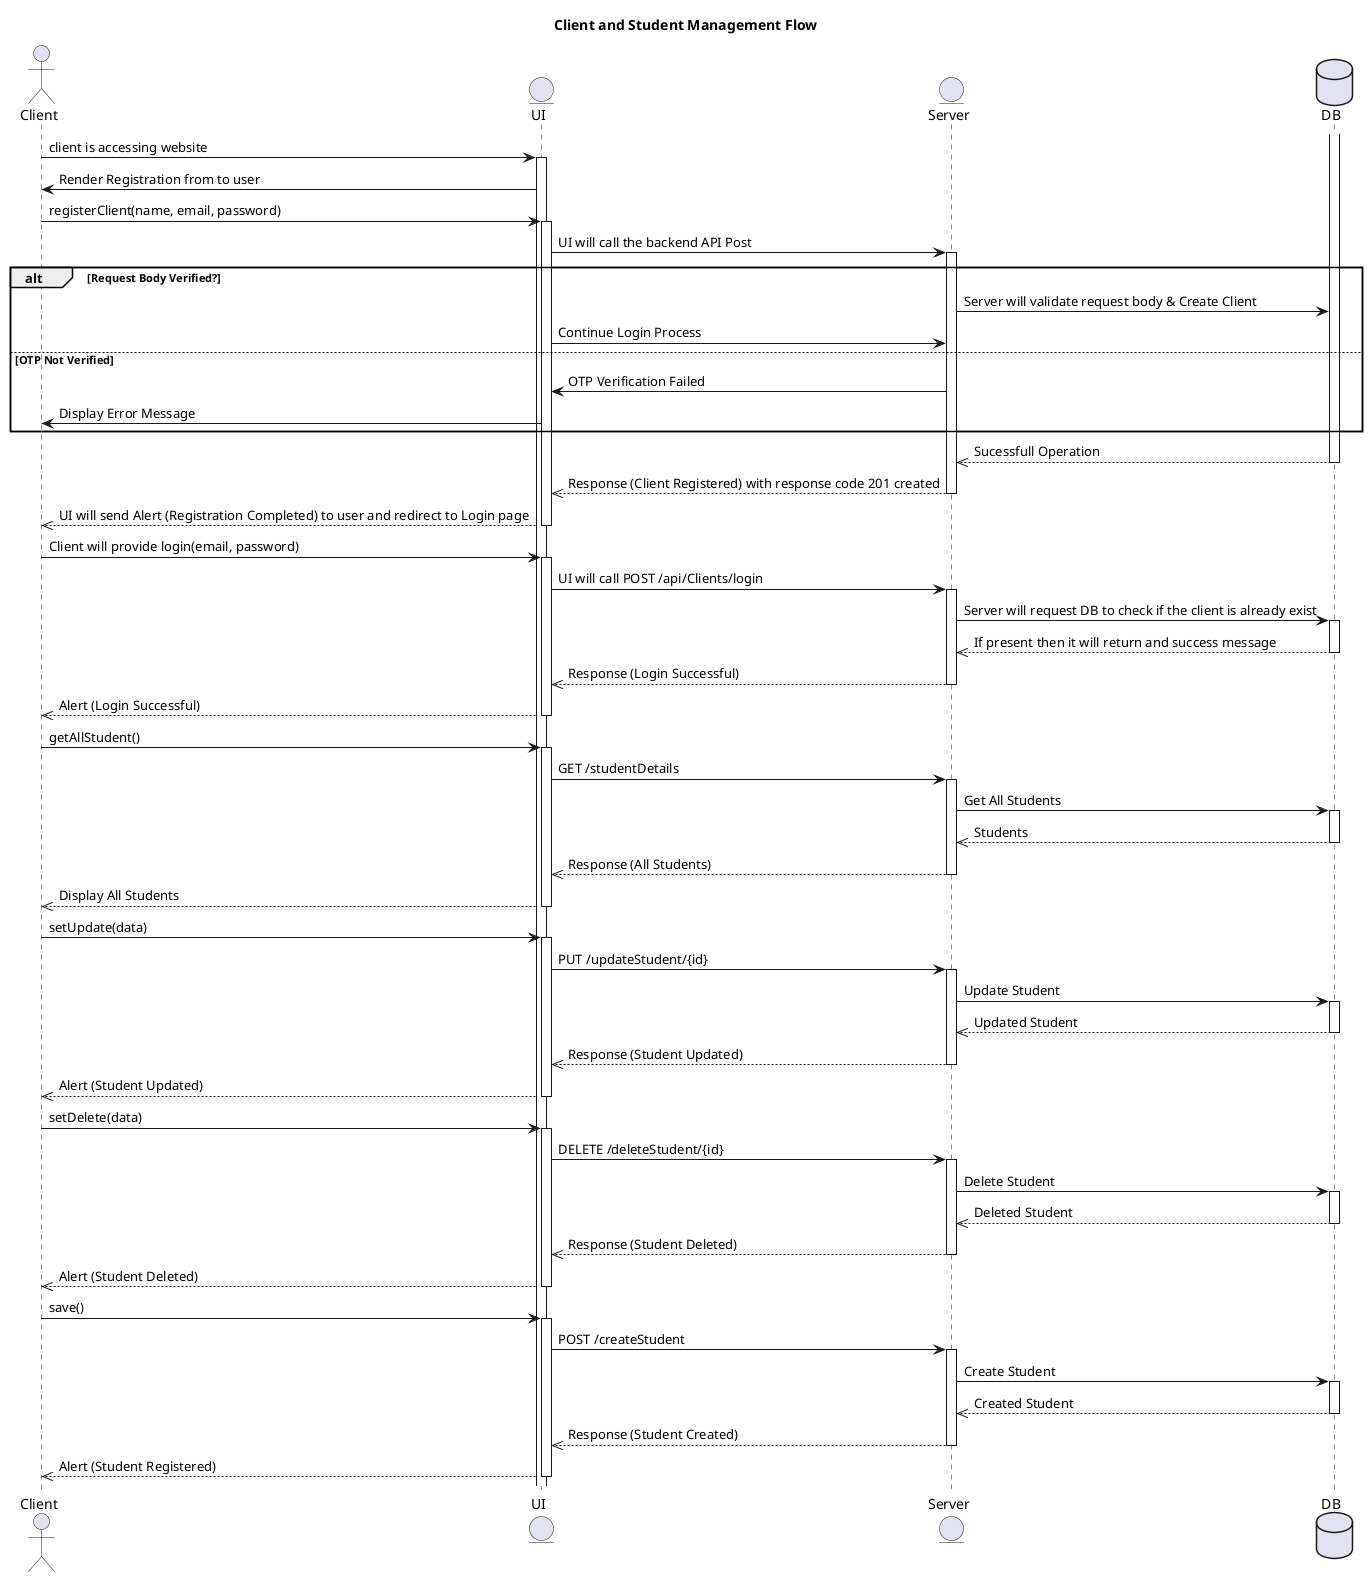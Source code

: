 @startuml
title Client and Student Management Flow

actor Client
entity UI
entity Server
database DB

Client -> UI: client is accessing website
activate UI
UI -> Client: Render Registration from to user
Client -> UI:registerClient(name, email, password)
activate UI
UI -> Server: UI will call the backend API Post
activate Server

alt Request Body Verified?
        Server -> DB: Server will validate request body & Create Client
        UI -> Server: Continue Login Process
    else OTP Not Verified
        Server -> UI: OTP Verification Failed
        UI -> Client: Display Error Message
    end

activate DB
DB -->> Server: Sucessfull Operation
deactivate DB
Server -->> UI: Response (Client Registered) with response code 201 created
deactivate Server
UI -->> Client: UI will send Alert (Registration Completed) to user and redirect to Login page
deactivate UI

Client -> UI: Client will provide login(email, password)
activate UI
UI -> Server: UI will call POST /api/Clients/login
activate Server
Server -> DB: Server will request DB to check if the client is already exist
activate DB
DB -->> Server: If present then it will return and success message 
deactivate DB
Server -->> UI: Response (Login Successful)
deactivate Server
UI -->> Client: Alert (Login Successful)
deactivate UI

Client -> UI: getAllStudent()
activate UI
UI -> Server: GET /studentDetails
activate Server
Server -> DB: Get All Students
activate DB
DB -->> Server: Students
deactivate DB
Server -->> UI: Response (All Students)
deactivate Server
UI -->> Client: Display All Students
deactivate UI

Client -> UI: setUpdate(data)
activate UI
UI -> Server: PUT /updateStudent/{id}
activate Server
Server -> DB: Update Student
activate DB
DB -->> Server: Updated Student
deactivate DB
Server -->> UI: Response (Student Updated)
deactivate Server
UI -->> Client: Alert (Student Updated)
deactivate UI

Client -> UI: setDelete(data)
activate UI
UI -> Server: DELETE /deleteStudent/{id}
activate Server
Server -> DB: Delete Student
activate DB
DB -->> Server: Deleted Student
deactivate DB
Server -->> UI: Response (Student Deleted)
deactivate Server
UI -->> Client: Alert (Student Deleted)
deactivate UI

Client -> UI: save()
activate UI
UI -> Server: POST /createStudent
activate Server
Server -> DB: Create Student
activate DB
DB -->> Server: Created Student
deactivate DB
Server -->> UI: Response (Student Created)
deactivate Server
UI -->> Client: Alert (Student Registered)
deactivate UI

@enduml





















' @startuml sequence_diagram
' skinparam backgroundColor #EEEBDD
' skinparam box true

' actor Client
' entity UI
' entity Server
' database DB


' Client -> UI: Access website
' UI -> Client: Render registration form
' Client -> UI: Fill registration form
' UI -> Server: UI will call the backend API Post

' ' if (Client is registered?) then (yes)
' '     Server -> DB: Query Client information
' '     DB --> Server: Client registration data stored
' '     Server --> UI: Validation result
' '     UI -> Client: Redirect to login page
' ' else (no)
' '     UI -> Client: Redirect to registration form
' ' endif
' Server -> DB: If the request body is validated in correct manner then data will be store or server will throw error
' ' DB --> Server: DB will provide object Id to serv
' Server --> UI: It will provide Success Response Code 201
' Server --> UI: 

' Client -> UI: Provide login information
' UI -> Server: POST /login
' Server -> DB: Query Client information
' DB --> Server: Client login data retrieved
' Server --> UI: Validation result
' UI -> Client: Show success message
' UI -> Client: Redirect to dashboard
' Client -> UI: View options (add, view, update, delete)

' UI -> Server: POST /student (add student data)
' Server -> DB: Store student data
' DB --> Server: Student data stored
' Server --> UI: Success message

' UI -> Server: PUT /student/:id (update student data)
' Server -> DB: Update student data
' DB --> Server: Update successful
' Server --> UI: Success message

' UI -> Server: DELETE /student/:id (delete student data)
' Server -> DB: Delete student data
' DB --> Server: Delete successful
' Server --> UI: Success message

' UI -> Server: GET /studentDetails (view all student data)
' Server -> DB: Retrieve all student data
' DB --> Server: Student data retrieved
' Server --> UI: Display all student data

' @enduml
' -->